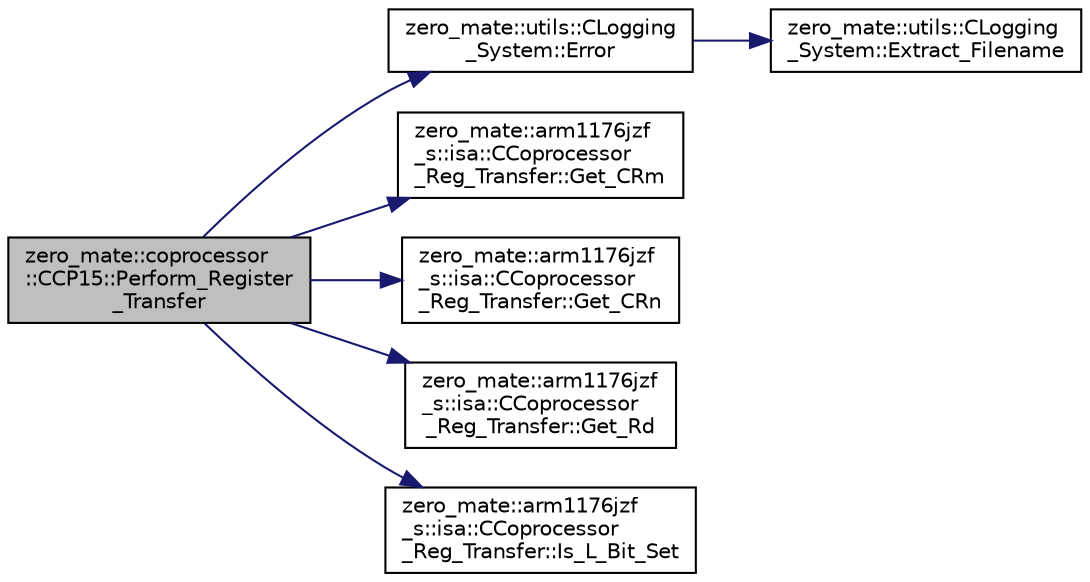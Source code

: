 digraph "zero_mate::coprocessor::CCP15::Perform_Register_Transfer"
{
 // LATEX_PDF_SIZE
  bgcolor="transparent";
  edge [fontname="Helvetica",fontsize="10",labelfontname="Helvetica",labelfontsize="10"];
  node [fontname="Helvetica",fontsize="10",shape=record];
  rankdir="LR";
  Node1 [label="zero_mate::coprocessor\l::CCP15::Perform_Register\l_Transfer",height=0.2,width=0.4,color="black", fillcolor="grey75", style="filled", fontcolor="black",tooltip=" "];
  Node1 -> Node2 [color="midnightblue",fontsize="10",style="solid",fontname="Helvetica"];
  Node2 [label="zero_mate::utils::CLogging\l_System::Error",height=0.2,width=0.4,color="black",URL="$classzero__mate_1_1utils_1_1CLogging__System.html#aba3c5c64cd12e058e6a288db2cd89a15",tooltip=" "];
  Node2 -> Node3 [color="midnightblue",fontsize="10",style="solid",fontname="Helvetica"];
  Node3 [label="zero_mate::utils::CLogging\l_System::Extract_Filename",height=0.2,width=0.4,color="black",URL="$classzero__mate_1_1utils_1_1CLogging__System.html#af3fd8f336b5853e954283d93f2c32edd",tooltip=" "];
  Node1 -> Node4 [color="midnightblue",fontsize="10",style="solid",fontname="Helvetica"];
  Node4 [label="zero_mate::arm1176jzf\l_s::isa::CCoprocessor\l_Reg_Transfer::Get_CRm",height=0.2,width=0.4,color="black",URL="$classzero__mate_1_1arm1176jzf__s_1_1isa_1_1CCoprocessor__Reg__Transfer.html#af66cc6bb6d562c9f377ebf7087e0864c",tooltip=" "];
  Node1 -> Node5 [color="midnightblue",fontsize="10",style="solid",fontname="Helvetica"];
  Node5 [label="zero_mate::arm1176jzf\l_s::isa::CCoprocessor\l_Reg_Transfer::Get_CRn",height=0.2,width=0.4,color="black",URL="$classzero__mate_1_1arm1176jzf__s_1_1isa_1_1CCoprocessor__Reg__Transfer.html#ae56fa7db820c5c22541a6e82e2197408",tooltip=" "];
  Node1 -> Node6 [color="midnightblue",fontsize="10",style="solid",fontname="Helvetica"];
  Node6 [label="zero_mate::arm1176jzf\l_s::isa::CCoprocessor\l_Reg_Transfer::Get_Rd",height=0.2,width=0.4,color="black",URL="$classzero__mate_1_1arm1176jzf__s_1_1isa_1_1CCoprocessor__Reg__Transfer.html#af6fa216c06c56056b72d64c760b455eb",tooltip=" "];
  Node1 -> Node7 [color="midnightblue",fontsize="10",style="solid",fontname="Helvetica"];
  Node7 [label="zero_mate::arm1176jzf\l_s::isa::CCoprocessor\l_Reg_Transfer::Is_L_Bit_Set",height=0.2,width=0.4,color="black",URL="$classzero__mate_1_1arm1176jzf__s_1_1isa_1_1CCoprocessor__Reg__Transfer.html#a2bd3930c87b21d348a296d5b159a94c3",tooltip=" "];
}
